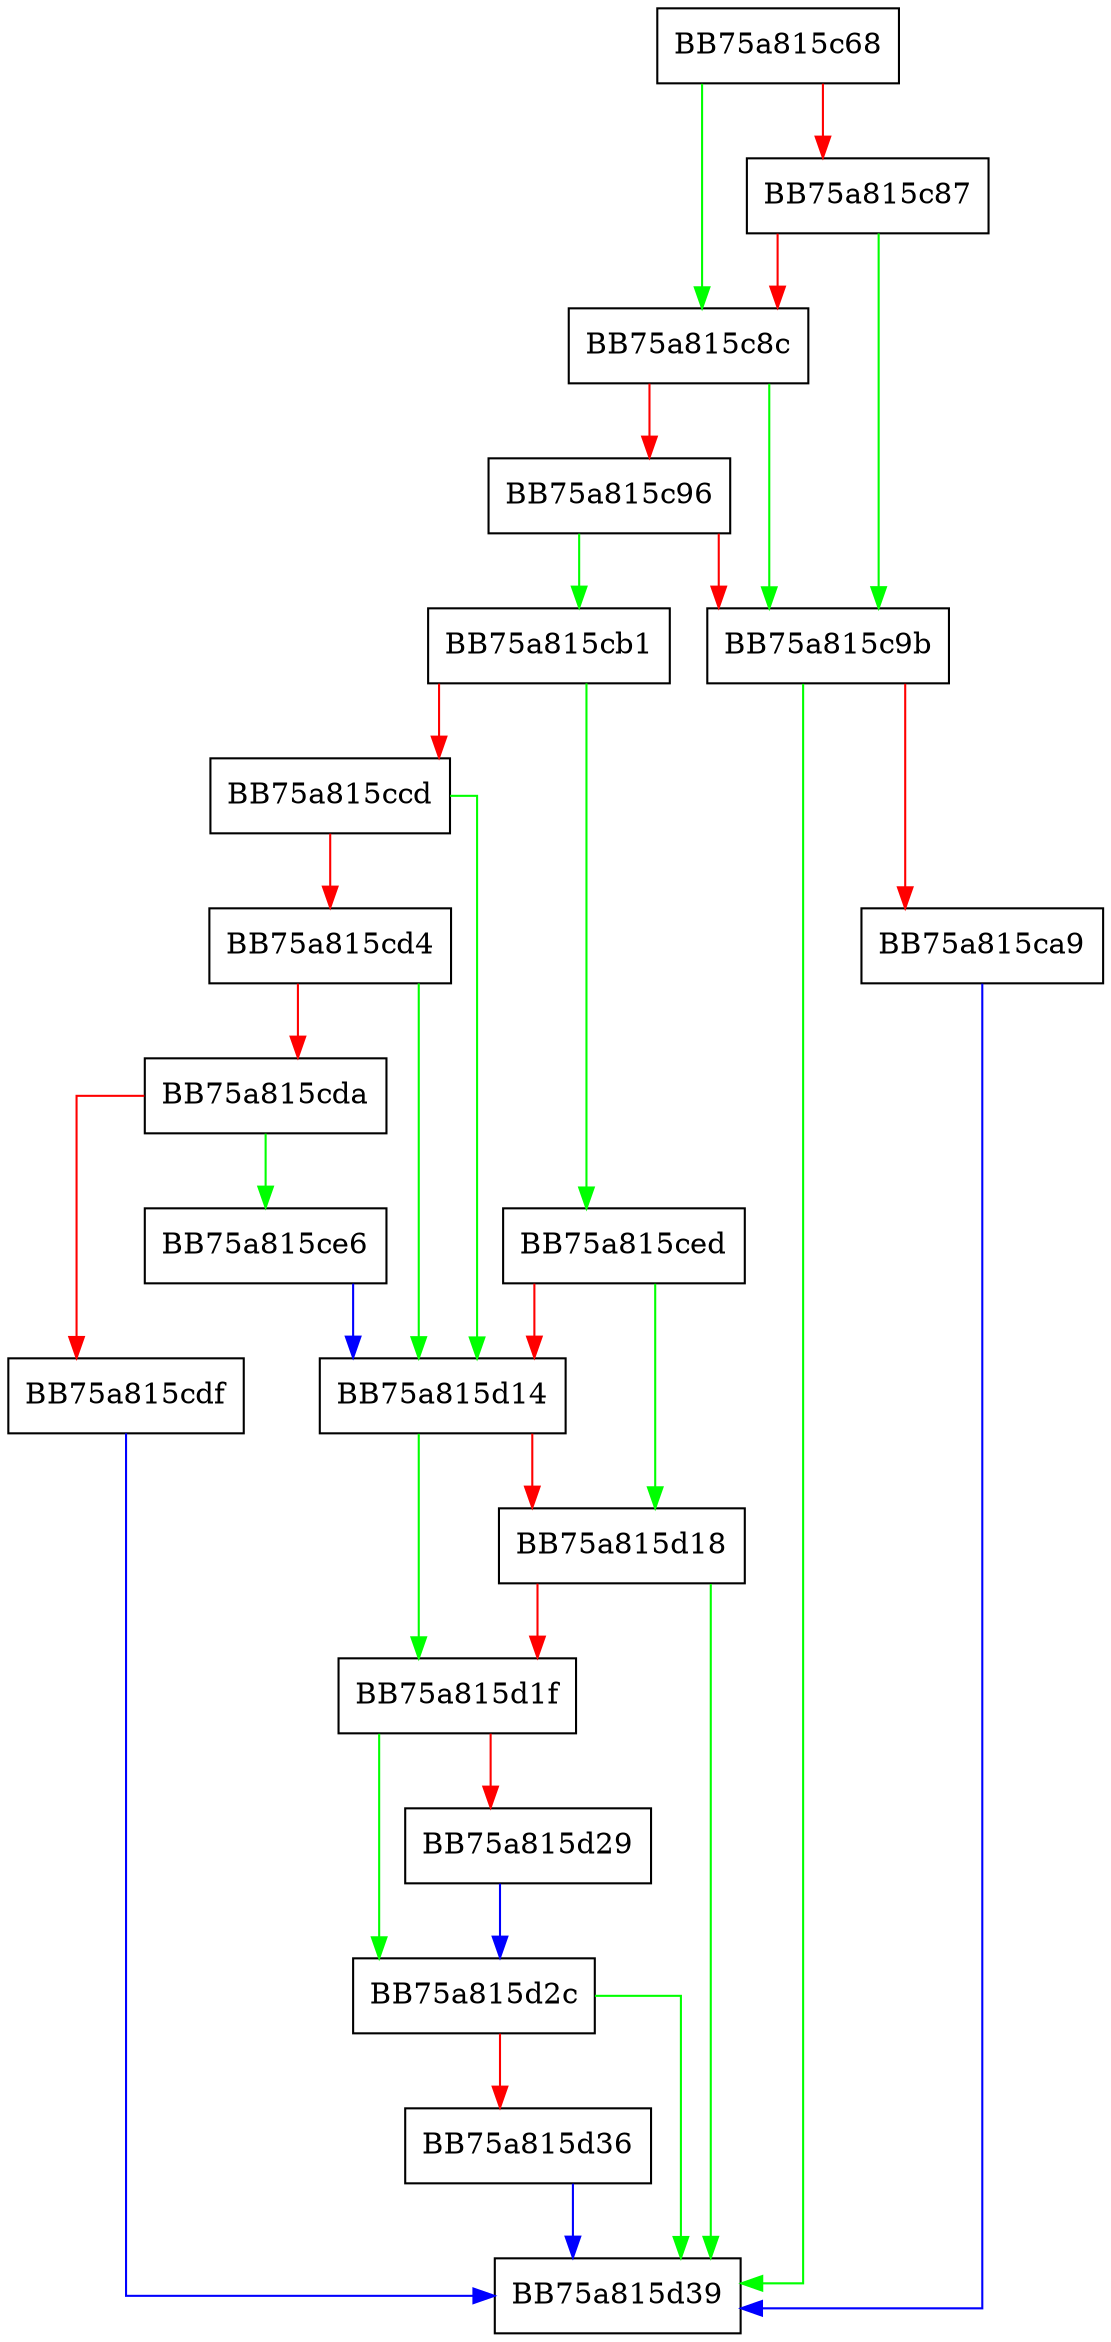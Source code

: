 digraph StringCchCopyNExW {
  node [shape="box"];
  graph [splines=ortho];
  BB75a815c68 -> BB75a815c8c [color="green"];
  BB75a815c68 -> BB75a815c87 [color="red"];
  BB75a815c87 -> BB75a815c9b [color="green"];
  BB75a815c87 -> BB75a815c8c [color="red"];
  BB75a815c8c -> BB75a815c9b [color="green"];
  BB75a815c8c -> BB75a815c96 [color="red"];
  BB75a815c96 -> BB75a815cb1 [color="green"];
  BB75a815c96 -> BB75a815c9b [color="red"];
  BB75a815c9b -> BB75a815d39 [color="green"];
  BB75a815c9b -> BB75a815ca9 [color="red"];
  BB75a815ca9 -> BB75a815d39 [color="blue"];
  BB75a815cb1 -> BB75a815ced [color="green"];
  BB75a815cb1 -> BB75a815ccd [color="red"];
  BB75a815ccd -> BB75a815d14 [color="green"];
  BB75a815ccd -> BB75a815cd4 [color="red"];
  BB75a815cd4 -> BB75a815d14 [color="green"];
  BB75a815cd4 -> BB75a815cda [color="red"];
  BB75a815cda -> BB75a815ce6 [color="green"];
  BB75a815cda -> BB75a815cdf [color="red"];
  BB75a815cdf -> BB75a815d39 [color="blue"];
  BB75a815ce6 -> BB75a815d14 [color="blue"];
  BB75a815ced -> BB75a815d18 [color="green"];
  BB75a815ced -> BB75a815d14 [color="red"];
  BB75a815d14 -> BB75a815d1f [color="green"];
  BB75a815d14 -> BB75a815d18 [color="red"];
  BB75a815d18 -> BB75a815d39 [color="green"];
  BB75a815d18 -> BB75a815d1f [color="red"];
  BB75a815d1f -> BB75a815d2c [color="green"];
  BB75a815d1f -> BB75a815d29 [color="red"];
  BB75a815d29 -> BB75a815d2c [color="blue"];
  BB75a815d2c -> BB75a815d39 [color="green"];
  BB75a815d2c -> BB75a815d36 [color="red"];
  BB75a815d36 -> BB75a815d39 [color="blue"];
}